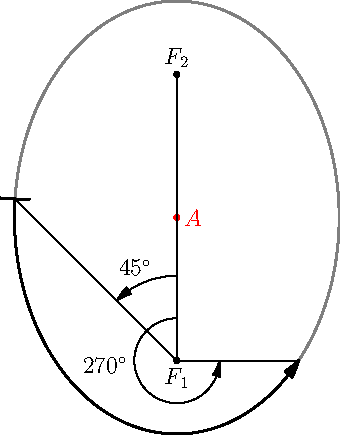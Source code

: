     import geometry; size(6cm,0);
    real a=2, b=1.5;
    point A=(1,1); dot("$A$", A, red);
    ellipse EL=ellipse(A,a,b,90); draw(EL, bp+grey);
    dot("$F_1$", EL.F1, S); dot("$F_2$", EL.F2, N);
    draw(EL.F1--EL.F2);
    arc AE=arc(EL, 45, 270);
    draw(AE, linewidth(bp), Arrow(3mm), BeginBar);
    point Bp=point(AE, 0), Ep=relpoint(AE,1);
    draw(EL.F1--Bp); draw(EL.F1--Ep);
    markangle(format("$%0g^\circ$",AE.angle1),
    EL.F2,EL.F1,Bp, radius=1.5cm, Arrow);
    markangle(Label(format("$%0g^\circ$",AE.angle2),
    Relative(0.35)),
    EL.F2, EL.F1, Ep, radius=0.75cm, Arrow);
